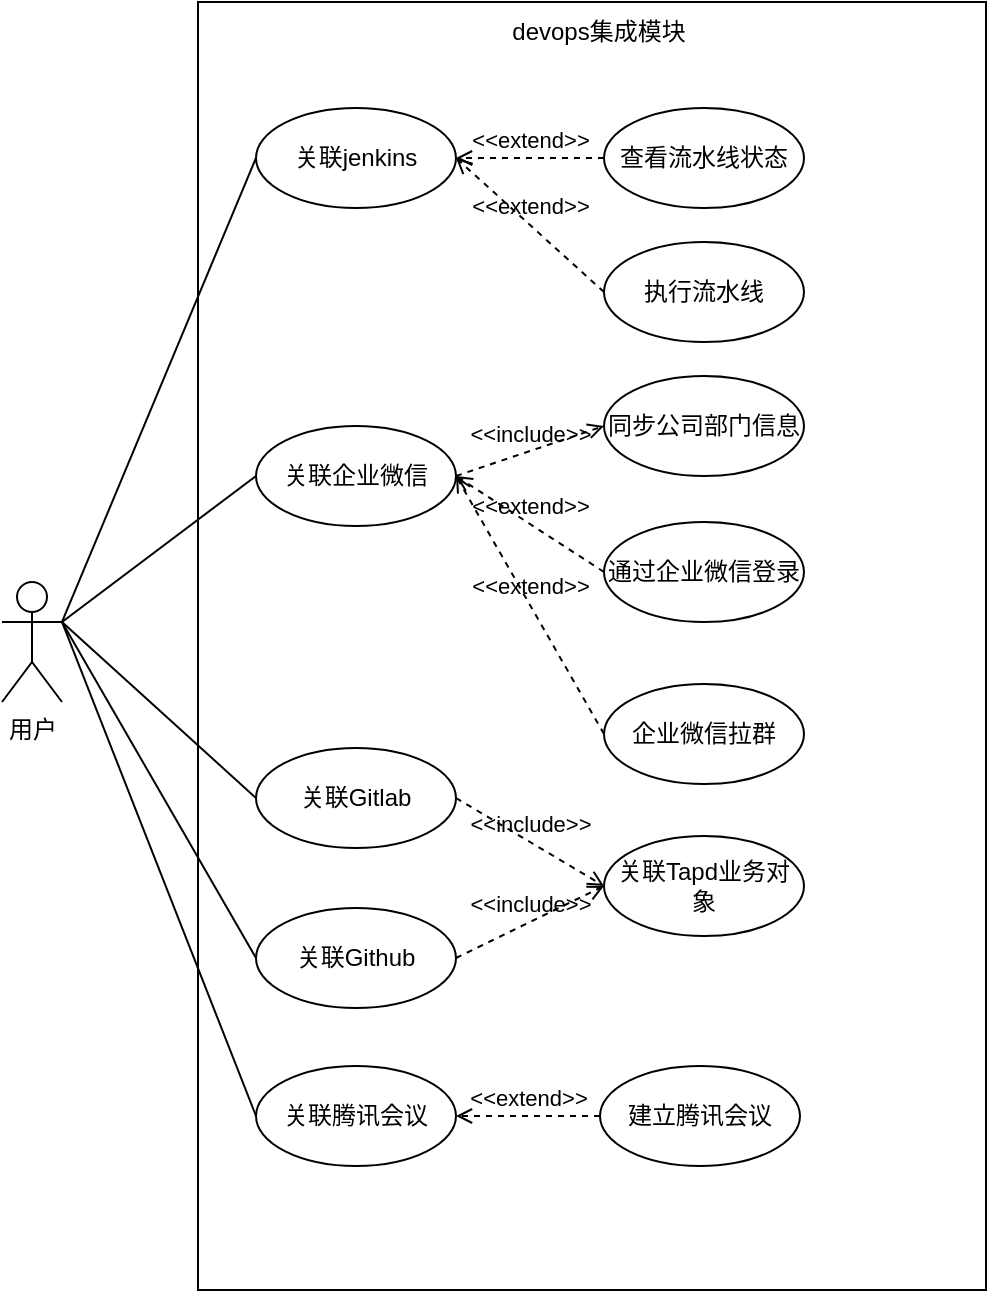 <mxfile version="26.1.1">
  <diagram name="第 1 页" id="Ta36O1h0ZpPf87er8gXT">
    <mxGraphModel dx="1242" dy="785" grid="0" gridSize="10" guides="1" tooltips="1" connect="1" arrows="1" fold="1" page="0" pageScale="1" pageWidth="827" pageHeight="1169" math="0" shadow="0">
      <root>
        <mxCell id="0" />
        <mxCell id="1" parent="0" />
        <mxCell id="isFGyiBK4rGAAYViwIA2-1" value="用户" style="shape=umlActor;verticalLabelPosition=bottom;verticalAlign=top;html=1;" vertex="1" parent="1">
          <mxGeometry x="115" y="355" width="30" height="60" as="geometry" />
        </mxCell>
        <mxCell id="isFGyiBK4rGAAYViwIA2-2" value="" style="rounded=0;whiteSpace=wrap;html=1;" vertex="1" parent="1">
          <mxGeometry x="213" y="65" width="394" height="644" as="geometry" />
        </mxCell>
        <mxCell id="isFGyiBK4rGAAYViwIA2-3" value="devops集成模块" style="text;html=1;align=center;verticalAlign=middle;whiteSpace=wrap;rounded=0;" vertex="1" parent="1">
          <mxGeometry x="364" y="65" width="99" height="30" as="geometry" />
        </mxCell>
        <mxCell id="isFGyiBK4rGAAYViwIA2-4" value="同步公司部门信息" style="ellipse;whiteSpace=wrap;html=1;" vertex="1" parent="1">
          <mxGeometry x="416" y="252" width="100" height="50" as="geometry" />
        </mxCell>
        <mxCell id="isFGyiBK4rGAAYViwIA2-5" value="关联企业微信" style="ellipse;whiteSpace=wrap;html=1;" vertex="1" parent="1">
          <mxGeometry x="242" y="277" width="100" height="50" as="geometry" />
        </mxCell>
        <mxCell id="isFGyiBK4rGAAYViwIA2-6" value="关联腾讯会议" style="ellipse;whiteSpace=wrap;html=1;" vertex="1" parent="1">
          <mxGeometry x="242" y="597" width="100" height="50" as="geometry" />
        </mxCell>
        <mxCell id="isFGyiBK4rGAAYViwIA2-7" value="" style="endArrow=none;html=1;rounded=0;exitX=1;exitY=0.333;exitDx=0;exitDy=0;exitPerimeter=0;entryX=0;entryY=0.5;entryDx=0;entryDy=0;" edge="1" parent="1" source="isFGyiBK4rGAAYViwIA2-1" target="isFGyiBK4rGAAYViwIA2-5">
          <mxGeometry width="50" height="50" relative="1" as="geometry">
            <mxPoint x="142" y="385" as="sourcePoint" />
            <mxPoint x="224" y="370" as="targetPoint" />
          </mxGeometry>
        </mxCell>
        <mxCell id="isFGyiBK4rGAAYViwIA2-8" value="查看流水线状态" style="ellipse;whiteSpace=wrap;html=1;" vertex="1" parent="1">
          <mxGeometry x="416" y="118" width="100" height="50" as="geometry" />
        </mxCell>
        <mxCell id="isFGyiBK4rGAAYViwIA2-9" value="" style="endArrow=none;html=1;rounded=0;exitX=1;exitY=0.333;exitDx=0;exitDy=0;exitPerimeter=0;entryX=0;entryY=0.5;entryDx=0;entryDy=0;" edge="1" parent="1" source="isFGyiBK4rGAAYViwIA2-1" target="isFGyiBK4rGAAYViwIA2-6">
          <mxGeometry width="50" height="50" relative="1" as="geometry">
            <mxPoint x="142" y="385" as="sourcePoint" />
            <mxPoint x="252" y="289" as="targetPoint" />
          </mxGeometry>
        </mxCell>
        <mxCell id="isFGyiBK4rGAAYViwIA2-10" value="关联jenkins" style="ellipse;whiteSpace=wrap;html=1;" vertex="1" parent="1">
          <mxGeometry x="242" y="118" width="100" height="50" as="geometry" />
        </mxCell>
        <mxCell id="isFGyiBK4rGAAYViwIA2-11" value="关联Github" style="ellipse;whiteSpace=wrap;html=1;" vertex="1" parent="1">
          <mxGeometry x="242" y="518" width="100" height="50" as="geometry" />
        </mxCell>
        <mxCell id="isFGyiBK4rGAAYViwIA2-12" value="关联Gitlab" style="ellipse;whiteSpace=wrap;html=1;" vertex="1" parent="1">
          <mxGeometry x="242" y="438" width="100" height="50" as="geometry" />
        </mxCell>
        <mxCell id="isFGyiBK4rGAAYViwIA2-13" value="执行流水线" style="ellipse;whiteSpace=wrap;html=1;" vertex="1" parent="1">
          <mxGeometry x="416" y="185" width="100" height="50" as="geometry" />
        </mxCell>
        <mxCell id="isFGyiBK4rGAAYViwIA2-14" value="通过企业微信登录" style="ellipse;whiteSpace=wrap;html=1;" vertex="1" parent="1">
          <mxGeometry x="416" y="325" width="100" height="50" as="geometry" />
        </mxCell>
        <mxCell id="isFGyiBK4rGAAYViwIA2-15" value="企业微信拉群" style="ellipse;whiteSpace=wrap;html=1;" vertex="1" parent="1">
          <mxGeometry x="416" y="406" width="100" height="50" as="geometry" />
        </mxCell>
        <mxCell id="isFGyiBK4rGAAYViwIA2-16" value="关联Tapd业务对象" style="ellipse;whiteSpace=wrap;html=1;" vertex="1" parent="1">
          <mxGeometry x="416" y="482" width="100" height="50" as="geometry" />
        </mxCell>
        <mxCell id="isFGyiBK4rGAAYViwIA2-17" value="建立腾讯会议" style="ellipse;whiteSpace=wrap;html=1;" vertex="1" parent="1">
          <mxGeometry x="414" y="597" width="100" height="50" as="geometry" />
        </mxCell>
        <mxCell id="isFGyiBK4rGAAYViwIA2-18" value="&amp;lt;&amp;lt;include&amp;gt;&amp;gt;" style="html=1;verticalAlign=bottom;labelBackgroundColor=none;endArrow=open;endFill=0;dashed=1;rounded=0;exitX=1;exitY=0.5;exitDx=0;exitDy=0;entryX=0;entryY=0.5;entryDx=0;entryDy=0;" edge="1" parent="1" source="isFGyiBK4rGAAYViwIA2-5" target="isFGyiBK4rGAAYViwIA2-4">
          <mxGeometry width="160" relative="1" as="geometry">
            <mxPoint x="313" y="366" as="sourcePoint" />
            <mxPoint x="473" y="366" as="targetPoint" />
          </mxGeometry>
        </mxCell>
        <mxCell id="isFGyiBK4rGAAYViwIA2-19" value="&amp;lt;&amp;lt;include&amp;gt;&amp;gt;" style="html=1;verticalAlign=bottom;labelBackgroundColor=none;endArrow=open;endFill=0;dashed=1;rounded=0;exitX=1;exitY=0.5;exitDx=0;exitDy=0;entryX=0;entryY=0.5;entryDx=0;entryDy=0;" edge="1" parent="1" source="isFGyiBK4rGAAYViwIA2-12" target="isFGyiBK4rGAAYViwIA2-16">
          <mxGeometry width="160" relative="1" as="geometry">
            <mxPoint x="352" y="312" as="sourcePoint" />
            <mxPoint x="426" y="287" as="targetPoint" />
          </mxGeometry>
        </mxCell>
        <mxCell id="isFGyiBK4rGAAYViwIA2-20" value="&amp;lt;&amp;lt;include&amp;gt;&amp;gt;" style="html=1;verticalAlign=bottom;labelBackgroundColor=none;endArrow=open;endFill=0;dashed=1;rounded=0;exitX=1;exitY=0.5;exitDx=0;exitDy=0;entryX=0;entryY=0.5;entryDx=0;entryDy=0;" edge="1" parent="1" source="isFGyiBK4rGAAYViwIA2-11" target="isFGyiBK4rGAAYViwIA2-16">
          <mxGeometry width="160" relative="1" as="geometry">
            <mxPoint x="352" y="473" as="sourcePoint" />
            <mxPoint x="426" y="517" as="targetPoint" />
          </mxGeometry>
        </mxCell>
        <mxCell id="isFGyiBK4rGAAYViwIA2-21" value="&amp;lt;&amp;lt;extend&amp;gt;&amp;gt;" style="html=1;verticalAlign=bottom;labelBackgroundColor=none;endArrow=open;endFill=0;dashed=1;rounded=0;exitX=0;exitY=0.5;exitDx=0;exitDy=0;entryX=1;entryY=0.5;entryDx=0;entryDy=0;" edge="1" parent="1" source="isFGyiBK4rGAAYViwIA2-8" target="isFGyiBK4rGAAYViwIA2-10">
          <mxGeometry width="160" relative="1" as="geometry">
            <mxPoint x="332" y="404" as="sourcePoint" />
            <mxPoint x="492" y="404" as="targetPoint" />
          </mxGeometry>
        </mxCell>
        <mxCell id="isFGyiBK4rGAAYViwIA2-22" value="&amp;lt;&amp;lt;extend&amp;gt;&amp;gt;" style="html=1;verticalAlign=bottom;labelBackgroundColor=none;endArrow=open;endFill=0;dashed=1;rounded=0;exitX=0;exitY=0.5;exitDx=0;exitDy=0;entryX=1;entryY=0.5;entryDx=0;entryDy=0;" edge="1" parent="1" source="isFGyiBK4rGAAYViwIA2-13" target="isFGyiBK4rGAAYViwIA2-10">
          <mxGeometry width="160" relative="1" as="geometry">
            <mxPoint x="426" y="153" as="sourcePoint" />
            <mxPoint x="352" y="153" as="targetPoint" />
          </mxGeometry>
        </mxCell>
        <mxCell id="isFGyiBK4rGAAYViwIA2-23" value="&amp;lt;&amp;lt;extend&amp;gt;&amp;gt;" style="html=1;verticalAlign=bottom;labelBackgroundColor=none;endArrow=open;endFill=0;dashed=1;rounded=0;exitX=0;exitY=0.5;exitDx=0;exitDy=0;entryX=1;entryY=0.5;entryDx=0;entryDy=0;" edge="1" parent="1" source="isFGyiBK4rGAAYViwIA2-14" target="isFGyiBK4rGAAYViwIA2-5">
          <mxGeometry width="160" relative="1" as="geometry">
            <mxPoint x="426" y="220" as="sourcePoint" />
            <mxPoint x="352" y="153" as="targetPoint" />
          </mxGeometry>
        </mxCell>
        <mxCell id="isFGyiBK4rGAAYViwIA2-24" value="&amp;lt;&amp;lt;extend&amp;gt;&amp;gt;" style="html=1;verticalAlign=bottom;labelBackgroundColor=none;endArrow=open;endFill=0;dashed=1;rounded=0;entryX=1;entryY=0.5;entryDx=0;entryDy=0;exitX=0;exitY=0.5;exitDx=0;exitDy=0;" edge="1" parent="1" source="isFGyiBK4rGAAYViwIA2-15" target="isFGyiBK4rGAAYViwIA2-5">
          <mxGeometry width="160" relative="1" as="geometry">
            <mxPoint x="426" y="360" as="sourcePoint" />
            <mxPoint x="352" y="312" as="targetPoint" />
          </mxGeometry>
        </mxCell>
        <mxCell id="isFGyiBK4rGAAYViwIA2-25" value="&amp;lt;&amp;lt;extend&amp;gt;&amp;gt;" style="html=1;verticalAlign=bottom;labelBackgroundColor=none;endArrow=open;endFill=0;dashed=1;rounded=0;entryX=1;entryY=0.5;entryDx=0;entryDy=0;exitX=0;exitY=0.5;exitDx=0;exitDy=0;" edge="1" parent="1" source="isFGyiBK4rGAAYViwIA2-17" target="isFGyiBK4rGAAYViwIA2-6">
          <mxGeometry width="160" relative="1" as="geometry">
            <mxPoint x="426" y="441" as="sourcePoint" />
            <mxPoint x="352" y="312" as="targetPoint" />
          </mxGeometry>
        </mxCell>
        <mxCell id="isFGyiBK4rGAAYViwIA2-26" value="" style="endArrow=none;html=1;rounded=0;exitX=1;exitY=0.333;exitDx=0;exitDy=0;exitPerimeter=0;entryX=0;entryY=0.5;entryDx=0;entryDy=0;" edge="1" parent="1" source="isFGyiBK4rGAAYViwIA2-1" target="isFGyiBK4rGAAYViwIA2-11">
          <mxGeometry width="50" height="50" relative="1" as="geometry">
            <mxPoint x="155" y="385" as="sourcePoint" />
            <mxPoint x="252" y="632" as="targetPoint" />
          </mxGeometry>
        </mxCell>
        <mxCell id="isFGyiBK4rGAAYViwIA2-27" value="" style="endArrow=none;html=1;rounded=0;exitX=1;exitY=0.333;exitDx=0;exitDy=0;exitPerimeter=0;entryX=0;entryY=0.5;entryDx=0;entryDy=0;" edge="1" parent="1" source="isFGyiBK4rGAAYViwIA2-1" target="isFGyiBK4rGAAYViwIA2-12">
          <mxGeometry width="50" height="50" relative="1" as="geometry">
            <mxPoint x="155" y="385" as="sourcePoint" />
            <mxPoint x="252" y="553" as="targetPoint" />
          </mxGeometry>
        </mxCell>
        <mxCell id="isFGyiBK4rGAAYViwIA2-28" value="" style="endArrow=none;html=1;rounded=0;entryX=0;entryY=0.5;entryDx=0;entryDy=0;exitX=1;exitY=0.333;exitDx=0;exitDy=0;exitPerimeter=0;" edge="1" parent="1" source="isFGyiBK4rGAAYViwIA2-1" target="isFGyiBK4rGAAYViwIA2-10">
          <mxGeometry width="50" height="50" relative="1" as="geometry">
            <mxPoint x="146" y="375" as="sourcePoint" />
            <mxPoint x="252" y="473" as="targetPoint" />
          </mxGeometry>
        </mxCell>
      </root>
    </mxGraphModel>
  </diagram>
</mxfile>
